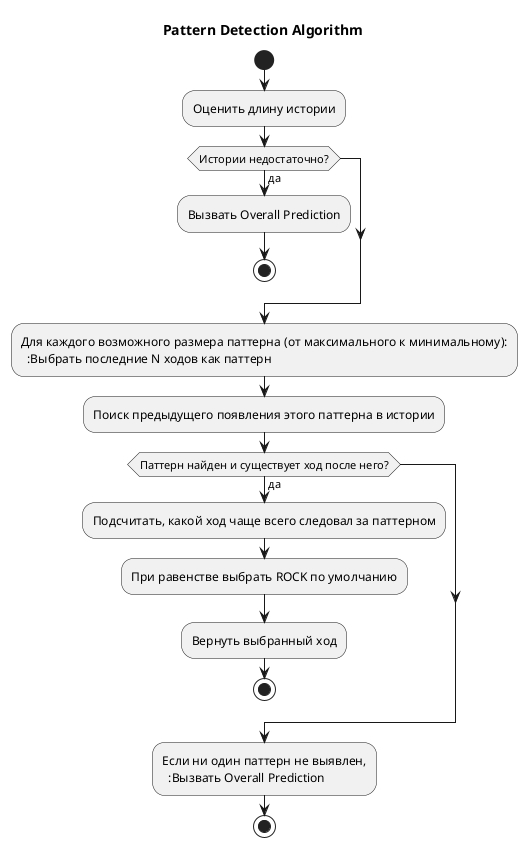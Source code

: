 @startuml
' Диаграмма алгоритма pattern_detection
title Pattern Detection Algorithm

start
:Оценить длину истории;
if (Истории недостаточно?) then (да)
  :Вызвать Overall Prediction;
  stop
endif
:Для каждого возможного размера паттерна (от максимального к минимальному):
  :Выбрать последние N ходов как паттерн;
  :Поиск предыдущего появления этого паттерна в истории;
  if (Паттерн найден и существует ход после него?) then (да)
    :Подсчитать, какой ход чаще всего следовал за паттерном;
    :При равенстве выбрать ROCK по умолчанию;
    :Вернуть выбранный ход;
    stop
  endif
:Если ни один паттерн не выявлен,
  :Вызвать Overall Prediction;
stop
@enduml